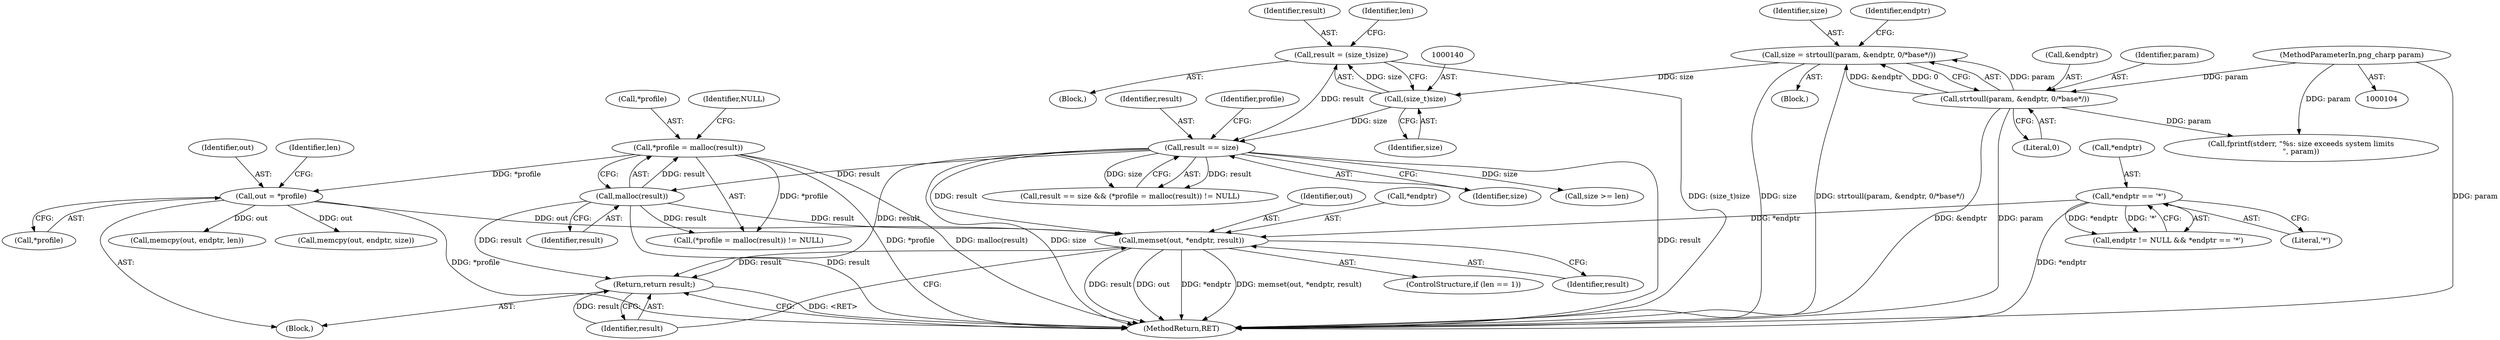 digraph "0_Android_9d4853418ab2f754c2b63e091c29c5529b8b86ca_17@API" {
"1000171" [label="(Call,memset(out, *endptr, result))"];
"1000163" [label="(Call,out = *profile)"];
"1000155" [label="(Call,*profile = malloc(result))"];
"1000158" [label="(Call,malloc(result))"];
"1000151" [label="(Call,result == size)"];
"1000137" [label="(Call,result = (size_t)size)"];
"1000139" [label="(Call,(size_t)size)"];
"1000113" [label="(Call,size = strtoull(param, &endptr, 0/*base*/))"];
"1000115" [label="(Call,strtoull(param, &endptr, 0/*base*/))"];
"1000105" [label="(MethodParameterIn,png_charp param)"];
"1000125" [label="(Call,*endptr == '*')"];
"1000197" [label="(Return,return result;)"];
"1000209" [label="(MethodReturn,RET)"];
"1000173" [label="(Call,*endptr)"];
"1000116" [label="(Identifier,param)"];
"1000161" [label="(Block,)"];
"1000156" [label="(Call,*profile)"];
"1000114" [label="(Identifier,size)"];
"1000137" [label="(Call,result = (size_t)size)"];
"1000128" [label="(Literal,'*')"];
"1000150" [label="(Call,result == size && (*profile = malloc(result)) != NULL)"];
"1000141" [label="(Identifier,size)"];
"1000123" [label="(Identifier,endptr)"];
"1000125" [label="(Call,*endptr == '*')"];
"1000155" [label="(Call,*profile = malloc(result))"];
"1000152" [label="(Identifier,result)"];
"1000115" [label="(Call,strtoull(param, &endptr, 0/*base*/))"];
"1000164" [label="(Identifier,out)"];
"1000119" [label="(Literal,0)"];
"1000159" [label="(Identifier,result)"];
"1000198" [label="(Identifier,result)"];
"1000105" [label="(MethodParameterIn,png_charp param)"];
"1000129" [label="(Block,)"];
"1000171" [label="(Call,memset(out, *endptr, result))"];
"1000138" [label="(Identifier,result)"];
"1000157" [label="(Identifier,profile)"];
"1000183" [label="(Call,memcpy(out, endptr, len))"];
"1000197" [label="(Return,return result;)"];
"1000126" [label="(Call,*endptr)"];
"1000144" [label="(Identifier,len)"];
"1000201" [label="(Call,fprintf(stderr, \"%s: size exceeds system limits\n\", param))"];
"1000117" [label="(Call,&endptr)"];
"1000107" [label="(Block,)"];
"1000121" [label="(Call,endptr != NULL && *endptr == '*')"];
"1000139" [label="(Call,(size_t)size)"];
"1000158" [label="(Call,malloc(result))"];
"1000175" [label="(Identifier,result)"];
"1000163" [label="(Call,out = *profile)"];
"1000153" [label="(Identifier,size)"];
"1000113" [label="(Call,size = strtoull(param, &endptr, 0/*base*/))"];
"1000154" [label="(Call,(*profile = malloc(result)) != NULL)"];
"1000172" [label="(Identifier,out)"];
"1000160" [label="(Identifier,NULL)"];
"1000179" [label="(Call,size >= len)"];
"1000193" [label="(Call,memcpy(out, endptr, size))"];
"1000167" [label="(ControlStructure,if (len == 1))"];
"1000151" [label="(Call,result == size)"];
"1000169" [label="(Identifier,len)"];
"1000165" [label="(Call,*profile)"];
"1000171" -> "1000167"  [label="AST: "];
"1000171" -> "1000175"  [label="CFG: "];
"1000172" -> "1000171"  [label="AST: "];
"1000173" -> "1000171"  [label="AST: "];
"1000175" -> "1000171"  [label="AST: "];
"1000198" -> "1000171"  [label="CFG: "];
"1000171" -> "1000209"  [label="DDG: out"];
"1000171" -> "1000209"  [label="DDG: *endptr"];
"1000171" -> "1000209"  [label="DDG: memset(out, *endptr, result)"];
"1000171" -> "1000209"  [label="DDG: result"];
"1000163" -> "1000171"  [label="DDG: out"];
"1000125" -> "1000171"  [label="DDG: *endptr"];
"1000158" -> "1000171"  [label="DDG: result"];
"1000151" -> "1000171"  [label="DDG: result"];
"1000171" -> "1000197"  [label="DDG: result"];
"1000163" -> "1000161"  [label="AST: "];
"1000163" -> "1000165"  [label="CFG: "];
"1000164" -> "1000163"  [label="AST: "];
"1000165" -> "1000163"  [label="AST: "];
"1000169" -> "1000163"  [label="CFG: "];
"1000163" -> "1000209"  [label="DDG: *profile"];
"1000155" -> "1000163"  [label="DDG: *profile"];
"1000163" -> "1000183"  [label="DDG: out"];
"1000163" -> "1000193"  [label="DDG: out"];
"1000155" -> "1000154"  [label="AST: "];
"1000155" -> "1000158"  [label="CFG: "];
"1000156" -> "1000155"  [label="AST: "];
"1000158" -> "1000155"  [label="AST: "];
"1000160" -> "1000155"  [label="CFG: "];
"1000155" -> "1000209"  [label="DDG: *profile"];
"1000155" -> "1000209"  [label="DDG: malloc(result)"];
"1000155" -> "1000154"  [label="DDG: *profile"];
"1000158" -> "1000155"  [label="DDG: result"];
"1000158" -> "1000159"  [label="CFG: "];
"1000159" -> "1000158"  [label="AST: "];
"1000158" -> "1000209"  [label="DDG: result"];
"1000158" -> "1000154"  [label="DDG: result"];
"1000151" -> "1000158"  [label="DDG: result"];
"1000158" -> "1000197"  [label="DDG: result"];
"1000151" -> "1000150"  [label="AST: "];
"1000151" -> "1000153"  [label="CFG: "];
"1000152" -> "1000151"  [label="AST: "];
"1000153" -> "1000151"  [label="AST: "];
"1000157" -> "1000151"  [label="CFG: "];
"1000150" -> "1000151"  [label="CFG: "];
"1000151" -> "1000209"  [label="DDG: size"];
"1000151" -> "1000209"  [label="DDG: result"];
"1000151" -> "1000150"  [label="DDG: result"];
"1000151" -> "1000150"  [label="DDG: size"];
"1000137" -> "1000151"  [label="DDG: result"];
"1000139" -> "1000151"  [label="DDG: size"];
"1000151" -> "1000179"  [label="DDG: size"];
"1000151" -> "1000197"  [label="DDG: result"];
"1000137" -> "1000129"  [label="AST: "];
"1000137" -> "1000139"  [label="CFG: "];
"1000138" -> "1000137"  [label="AST: "];
"1000139" -> "1000137"  [label="AST: "];
"1000144" -> "1000137"  [label="CFG: "];
"1000137" -> "1000209"  [label="DDG: (size_t)size"];
"1000139" -> "1000137"  [label="DDG: size"];
"1000139" -> "1000141"  [label="CFG: "];
"1000140" -> "1000139"  [label="AST: "];
"1000141" -> "1000139"  [label="AST: "];
"1000113" -> "1000139"  [label="DDG: size"];
"1000113" -> "1000107"  [label="AST: "];
"1000113" -> "1000115"  [label="CFG: "];
"1000114" -> "1000113"  [label="AST: "];
"1000115" -> "1000113"  [label="AST: "];
"1000123" -> "1000113"  [label="CFG: "];
"1000113" -> "1000209"  [label="DDG: size"];
"1000113" -> "1000209"  [label="DDG: strtoull(param, &endptr, 0/*base*/)"];
"1000115" -> "1000113"  [label="DDG: param"];
"1000115" -> "1000113"  [label="DDG: &endptr"];
"1000115" -> "1000113"  [label="DDG: 0"];
"1000115" -> "1000119"  [label="CFG: "];
"1000116" -> "1000115"  [label="AST: "];
"1000117" -> "1000115"  [label="AST: "];
"1000119" -> "1000115"  [label="AST: "];
"1000115" -> "1000209"  [label="DDG: &endptr"];
"1000115" -> "1000209"  [label="DDG: param"];
"1000105" -> "1000115"  [label="DDG: param"];
"1000115" -> "1000201"  [label="DDG: param"];
"1000105" -> "1000104"  [label="AST: "];
"1000105" -> "1000209"  [label="DDG: param"];
"1000105" -> "1000201"  [label="DDG: param"];
"1000125" -> "1000121"  [label="AST: "];
"1000125" -> "1000128"  [label="CFG: "];
"1000126" -> "1000125"  [label="AST: "];
"1000128" -> "1000125"  [label="AST: "];
"1000121" -> "1000125"  [label="CFG: "];
"1000125" -> "1000209"  [label="DDG: *endptr"];
"1000125" -> "1000121"  [label="DDG: *endptr"];
"1000125" -> "1000121"  [label="DDG: '*'"];
"1000197" -> "1000161"  [label="AST: "];
"1000197" -> "1000198"  [label="CFG: "];
"1000198" -> "1000197"  [label="AST: "];
"1000209" -> "1000197"  [label="CFG: "];
"1000197" -> "1000209"  [label="DDG: <RET>"];
"1000198" -> "1000197"  [label="DDG: result"];
}
